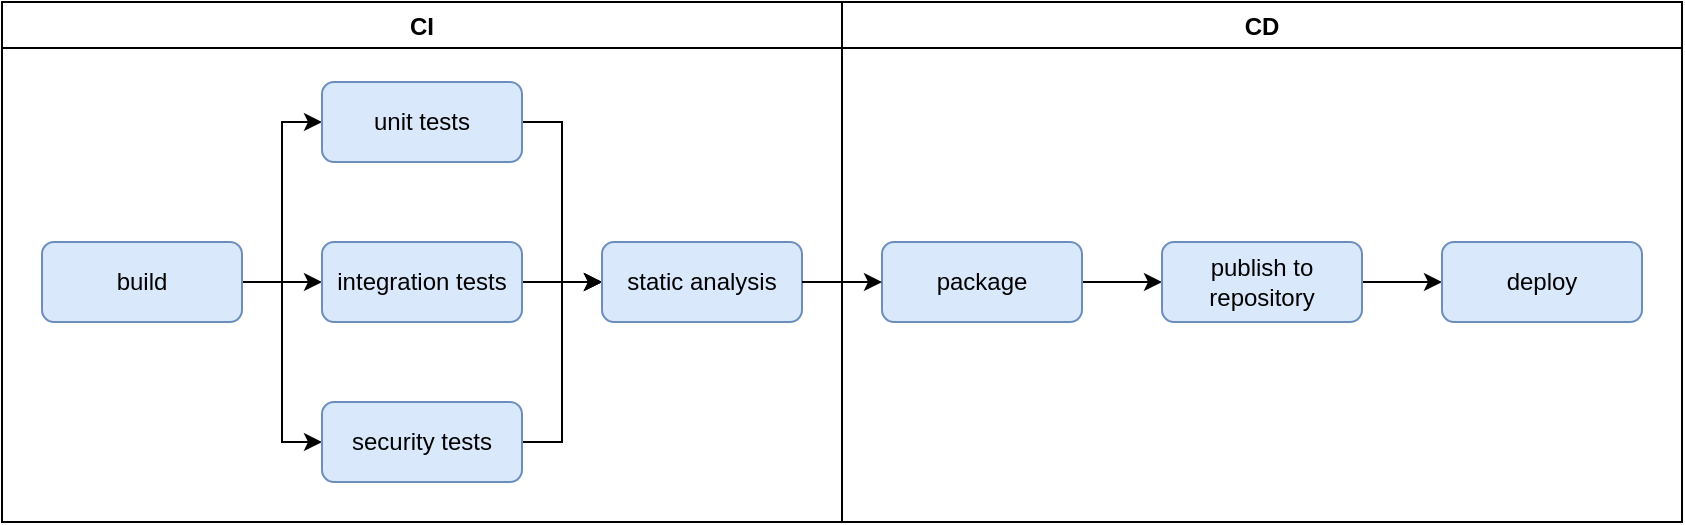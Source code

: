 <mxfile version="15.8.4" type="device" pages="2"><diagram id="resW1_ervnSOKB62Cbie" name="ci-cd"><mxGraphModel dx="770" dy="519" grid="1" gridSize="10" guides="1" tooltips="1" connect="1" arrows="1" fold="1" page="1" pageScale="1" pageWidth="850" pageHeight="1100" math="0" shadow="0"><root><mxCell id="0"/><mxCell id="1" parent="0"/><mxCell id="SRF5g2Oeex7PRuvAwB0O-1" value="CI" style="swimlane;" parent="1" vertex="1"><mxGeometry x="40" y="40" width="420" height="260" as="geometry"/></mxCell><mxCell id="SRF5g2Oeex7PRuvAwB0O-8" style="rounded=0;orthogonalLoop=1;jettySize=auto;html=1;edgeStyle=orthogonalEdgeStyle;" parent="SRF5g2Oeex7PRuvAwB0O-1" source="SRF5g2Oeex7PRuvAwB0O-2" target="SRF5g2Oeex7PRuvAwB0O-3" edge="1"><mxGeometry relative="1" as="geometry"><Array as="points"><mxPoint x="140" y="140"/><mxPoint x="140" y="60"/></Array></mxGeometry></mxCell><mxCell id="SRF5g2Oeex7PRuvAwB0O-9" style="edgeStyle=orthogonalEdgeStyle;rounded=0;orthogonalLoop=1;jettySize=auto;html=1;" parent="SRF5g2Oeex7PRuvAwB0O-1" source="SRF5g2Oeex7PRuvAwB0O-2" target="SRF5g2Oeex7PRuvAwB0O-4" edge="1"><mxGeometry relative="1" as="geometry"/></mxCell><mxCell id="SRF5g2Oeex7PRuvAwB0O-10" style="edgeStyle=orthogonalEdgeStyle;rounded=0;orthogonalLoop=1;jettySize=auto;html=1;" parent="SRF5g2Oeex7PRuvAwB0O-1" source="SRF5g2Oeex7PRuvAwB0O-2" target="SRF5g2Oeex7PRuvAwB0O-6" edge="1"><mxGeometry relative="1" as="geometry"><Array as="points"><mxPoint x="140" y="140"/><mxPoint x="140" y="220"/></Array></mxGeometry></mxCell><mxCell id="SRF5g2Oeex7PRuvAwB0O-2" value="build" style="rounded=1;whiteSpace=wrap;html=1;fillColor=#dae8fc;strokeColor=#6c8ebf;" parent="SRF5g2Oeex7PRuvAwB0O-1" vertex="1"><mxGeometry x="20" y="120" width="100" height="40" as="geometry"/></mxCell><mxCell id="SRF5g2Oeex7PRuvAwB0O-11" style="edgeStyle=orthogonalEdgeStyle;rounded=0;orthogonalLoop=1;jettySize=auto;html=1;" parent="SRF5g2Oeex7PRuvAwB0O-1" source="SRF5g2Oeex7PRuvAwB0O-3" target="SRF5g2Oeex7PRuvAwB0O-7" edge="1"><mxGeometry relative="1" as="geometry"><Array as="points"><mxPoint x="280" y="60"/><mxPoint x="280" y="140"/></Array></mxGeometry></mxCell><mxCell id="SRF5g2Oeex7PRuvAwB0O-3" value="unit tests" style="rounded=1;whiteSpace=wrap;html=1;fillColor=#dae8fc;strokeColor=#6c8ebf;" parent="SRF5g2Oeex7PRuvAwB0O-1" vertex="1"><mxGeometry x="160" y="40" width="100" height="40" as="geometry"/></mxCell><mxCell id="SRF5g2Oeex7PRuvAwB0O-12" style="edgeStyle=orthogonalEdgeStyle;rounded=0;orthogonalLoop=1;jettySize=auto;html=1;" parent="SRF5g2Oeex7PRuvAwB0O-1" source="SRF5g2Oeex7PRuvAwB0O-4" target="SRF5g2Oeex7PRuvAwB0O-7" edge="1"><mxGeometry relative="1" as="geometry"/></mxCell><mxCell id="SRF5g2Oeex7PRuvAwB0O-4" value="integration tests" style="rounded=1;whiteSpace=wrap;html=1;fillColor=#dae8fc;strokeColor=#6c8ebf;" parent="SRF5g2Oeex7PRuvAwB0O-1" vertex="1"><mxGeometry x="160" y="120" width="100" height="40" as="geometry"/></mxCell><mxCell id="SRF5g2Oeex7PRuvAwB0O-13" style="edgeStyle=orthogonalEdgeStyle;rounded=0;orthogonalLoop=1;jettySize=auto;html=1;" parent="SRF5g2Oeex7PRuvAwB0O-1" source="SRF5g2Oeex7PRuvAwB0O-6" target="SRF5g2Oeex7PRuvAwB0O-7" edge="1"><mxGeometry relative="1" as="geometry"><Array as="points"><mxPoint x="280" y="220"/><mxPoint x="280" y="140"/></Array></mxGeometry></mxCell><mxCell id="SRF5g2Oeex7PRuvAwB0O-6" value="security tests" style="rounded=1;whiteSpace=wrap;html=1;fillColor=#dae8fc;strokeColor=#6c8ebf;" parent="SRF5g2Oeex7PRuvAwB0O-1" vertex="1"><mxGeometry x="160" y="200" width="100" height="40" as="geometry"/></mxCell><mxCell id="SRF5g2Oeex7PRuvAwB0O-7" value="static analysis" style="rounded=1;whiteSpace=wrap;html=1;fillColor=#dae8fc;strokeColor=#6c8ebf;" parent="SRF5g2Oeex7PRuvAwB0O-1" vertex="1"><mxGeometry x="300" y="120" width="100" height="40" as="geometry"/></mxCell><mxCell id="SRF5g2Oeex7PRuvAwB0O-14" value="CD" style="swimlane;" parent="1" vertex="1"><mxGeometry x="460" y="40" width="420" height="260" as="geometry"/></mxCell><mxCell id="SRF5g2Oeex7PRuvAwB0O-16" style="edgeStyle=orthogonalEdgeStyle;rounded=0;orthogonalLoop=1;jettySize=auto;html=1;" parent="SRF5g2Oeex7PRuvAwB0O-14" source="SRF5g2Oeex7PRuvAwB0O-18" target="SRF5g2Oeex7PRuvAwB0O-22" edge="1"><mxGeometry relative="1" as="geometry"/></mxCell><mxCell id="SRF5g2Oeex7PRuvAwB0O-18" value="package" style="rounded=1;whiteSpace=wrap;html=1;fillColor=#dae8fc;strokeColor=#6c8ebf;" parent="SRF5g2Oeex7PRuvAwB0O-14" vertex="1"><mxGeometry x="20" y="120" width="100" height="40" as="geometry"/></mxCell><mxCell id="SRF5g2Oeex7PRuvAwB0O-21" style="edgeStyle=orthogonalEdgeStyle;rounded=0;orthogonalLoop=1;jettySize=auto;html=1;" parent="SRF5g2Oeex7PRuvAwB0O-14" source="SRF5g2Oeex7PRuvAwB0O-22" target="SRF5g2Oeex7PRuvAwB0O-25" edge="1"><mxGeometry relative="1" as="geometry"/></mxCell><mxCell id="SRF5g2Oeex7PRuvAwB0O-22" value="publish to repository" style="rounded=1;whiteSpace=wrap;html=1;fillColor=#dae8fc;strokeColor=#6c8ebf;" parent="SRF5g2Oeex7PRuvAwB0O-14" vertex="1"><mxGeometry x="160" y="120" width="100" height="40" as="geometry"/></mxCell><mxCell id="SRF5g2Oeex7PRuvAwB0O-25" value="deploy" style="rounded=1;whiteSpace=wrap;html=1;fillColor=#dae8fc;strokeColor=#6c8ebf;" parent="SRF5g2Oeex7PRuvAwB0O-14" vertex="1"><mxGeometry x="300" y="120" width="100" height="40" as="geometry"/></mxCell><mxCell id="SRF5g2Oeex7PRuvAwB0O-26" style="edgeStyle=orthogonalEdgeStyle;rounded=0;orthogonalLoop=1;jettySize=auto;html=1;" parent="1" source="SRF5g2Oeex7PRuvAwB0O-7" target="SRF5g2Oeex7PRuvAwB0O-18" edge="1"><mxGeometry relative="1" as="geometry"/></mxCell></root></mxGraphModel></diagram><diagram id="iCcyd5DsnoPboYT650WU" name="branches"><mxGraphModel dx="770" dy="519" grid="1" gridSize="10" guides="1" tooltips="1" connect="1" arrows="1" fold="1" page="1" pageScale="1" pageWidth="850" pageHeight="1100" math="0" shadow="0"><root><mxCell id="h7oCO9o6krL8PgiFIC80-0"/><mxCell id="h7oCO9o6krL8PgiFIC80-1" parent="h7oCO9o6krL8PgiFIC80-0"/><mxCell id="M7mb7Vq1C9UuX0na6IYL-8" value="branch == [main||develop||staging]" style="rounded=0;whiteSpace=wrap;html=1;fillColor=#ffe6cc;strokeColor=#d79b00;verticalAlign=bottom;" parent="h7oCO9o6krL8PgiFIC80-1" vertex="1"><mxGeometry x="460" y="60" width="420" height="260" as="geometry"/></mxCell><mxCell id="M7mb7Vq1C9UuX0na6IYL-7" value="all branches" style="rounded=0;whiteSpace=wrap;html=1;fillColor=#d5e8d4;strokeColor=#82b366;verticalAlign=bottom;" parent="h7oCO9o6krL8PgiFIC80-1" vertex="1"><mxGeometry x="40" y="60" width="420" height="260" as="geometry"/></mxCell><mxCell id="mB2GJo4zVS88dvYYZXy4-4" value="build" style="rounded=1;whiteSpace=wrap;html=1;fillColor=#dae8fc;strokeColor=#6c8ebf;" parent="h7oCO9o6krL8PgiFIC80-1" vertex="1"><mxGeometry x="60" y="160" width="100" height="40" as="geometry"/></mxCell><mxCell id="mB2GJo4zVS88dvYYZXy4-6" value="unit tests" style="rounded=1;whiteSpace=wrap;html=1;fillColor=#dae8fc;strokeColor=#6c8ebf;" parent="h7oCO9o6krL8PgiFIC80-1" vertex="1"><mxGeometry x="200" y="80" width="100" height="40" as="geometry"/></mxCell><mxCell id="mB2GJo4zVS88dvYYZXy4-8" value="integration tests" style="rounded=1;whiteSpace=wrap;html=1;fillColor=#dae8fc;strokeColor=#6c8ebf;" parent="h7oCO9o6krL8PgiFIC80-1" vertex="1"><mxGeometry x="200" y="160" width="100" height="40" as="geometry"/></mxCell><mxCell id="mB2GJo4zVS88dvYYZXy4-10" value="security tests" style="rounded=1;whiteSpace=wrap;html=1;fillColor=#dae8fc;strokeColor=#6c8ebf;" parent="h7oCO9o6krL8PgiFIC80-1" vertex="1"><mxGeometry x="200" y="240" width="100" height="40" as="geometry"/></mxCell><mxCell id="mB2GJo4zVS88dvYYZXy4-11" value="static analysis" style="rounded=1;whiteSpace=wrap;html=1;fillColor=#dae8fc;strokeColor=#6c8ebf;" parent="h7oCO9o6krL8PgiFIC80-1" vertex="1"><mxGeometry x="340" y="160" width="100" height="40" as="geometry"/></mxCell><mxCell id="M7mb7Vq1C9UuX0na6IYL-2" value="package" style="rounded=1;whiteSpace=wrap;html=1;fillColor=#dae8fc;strokeColor=#6c8ebf;" parent="h7oCO9o6krL8PgiFIC80-1" vertex="1"><mxGeometry x="480" y="160" width="100" height="40" as="geometry"/></mxCell><mxCell id="M7mb7Vq1C9UuX0na6IYL-4" value="publish to repository" style="rounded=1;whiteSpace=wrap;html=1;fillColor=#dae8fc;strokeColor=#6c8ebf;" parent="h7oCO9o6krL8PgiFIC80-1" vertex="1"><mxGeometry x="620" y="160" width="100" height="40" as="geometry"/></mxCell><mxCell id="M7mb7Vq1C9UuX0na6IYL-5" value="deploy" style="rounded=1;whiteSpace=wrap;html=1;fillColor=#dae8fc;strokeColor=#6c8ebf;" parent="h7oCO9o6krL8PgiFIC80-1" vertex="1"><mxGeometry x="760" y="160" width="100" height="40" as="geometry"/></mxCell><mxCell id="mB2GJo4zVS88dvYYZXy4-1" style="rounded=0;orthogonalLoop=1;jettySize=auto;html=1;edgeStyle=orthogonalEdgeStyle;" parent="h7oCO9o6krL8PgiFIC80-1" source="mB2GJo4zVS88dvYYZXy4-4" target="mB2GJo4zVS88dvYYZXy4-6" edge="1"><mxGeometry relative="1" as="geometry"><Array as="points"><mxPoint x="180" y="180"/><mxPoint x="180" y="100"/></Array></mxGeometry></mxCell><mxCell id="mB2GJo4zVS88dvYYZXy4-2" style="edgeStyle=orthogonalEdgeStyle;rounded=0;orthogonalLoop=1;jettySize=auto;html=1;" parent="h7oCO9o6krL8PgiFIC80-1" source="mB2GJo4zVS88dvYYZXy4-4" target="mB2GJo4zVS88dvYYZXy4-8" edge="1"><mxGeometry relative="1" as="geometry"/></mxCell><mxCell id="mB2GJo4zVS88dvYYZXy4-3" style="edgeStyle=orthogonalEdgeStyle;rounded=0;orthogonalLoop=1;jettySize=auto;html=1;" parent="h7oCO9o6krL8PgiFIC80-1" source="mB2GJo4zVS88dvYYZXy4-4" target="mB2GJo4zVS88dvYYZXy4-10" edge="1"><mxGeometry relative="1" as="geometry"><Array as="points"><mxPoint x="180" y="180"/><mxPoint x="180" y="260"/></Array></mxGeometry></mxCell><mxCell id="mB2GJo4zVS88dvYYZXy4-5" style="edgeStyle=orthogonalEdgeStyle;rounded=0;orthogonalLoop=1;jettySize=auto;html=1;" parent="h7oCO9o6krL8PgiFIC80-1" source="mB2GJo4zVS88dvYYZXy4-6" target="mB2GJo4zVS88dvYYZXy4-11" edge="1"><mxGeometry relative="1" as="geometry"><Array as="points"><mxPoint x="320" y="100"/><mxPoint x="320" y="180"/></Array></mxGeometry></mxCell><mxCell id="mB2GJo4zVS88dvYYZXy4-7" style="edgeStyle=orthogonalEdgeStyle;rounded=0;orthogonalLoop=1;jettySize=auto;html=1;" parent="h7oCO9o6krL8PgiFIC80-1" source="mB2GJo4zVS88dvYYZXy4-8" target="mB2GJo4zVS88dvYYZXy4-11" edge="1"><mxGeometry relative="1" as="geometry"/></mxCell><mxCell id="mB2GJo4zVS88dvYYZXy4-9" style="edgeStyle=orthogonalEdgeStyle;rounded=0;orthogonalLoop=1;jettySize=auto;html=1;" parent="h7oCO9o6krL8PgiFIC80-1" source="mB2GJo4zVS88dvYYZXy4-10" target="mB2GJo4zVS88dvYYZXy4-11" edge="1"><mxGeometry relative="1" as="geometry"><Array as="points"><mxPoint x="320" y="260"/><mxPoint x="320" y="180"/></Array></mxGeometry></mxCell><mxCell id="M7mb7Vq1C9UuX0na6IYL-6" style="edgeStyle=orthogonalEdgeStyle;rounded=0;orthogonalLoop=1;jettySize=auto;html=1;" parent="h7oCO9o6krL8PgiFIC80-1" source="mB2GJo4zVS88dvYYZXy4-11" target="M7mb7Vq1C9UuX0na6IYL-2" edge="1"><mxGeometry relative="1" as="geometry"/></mxCell><mxCell id="M7mb7Vq1C9UuX0na6IYL-1" style="edgeStyle=orthogonalEdgeStyle;rounded=0;orthogonalLoop=1;jettySize=auto;html=1;" parent="h7oCO9o6krL8PgiFIC80-1" source="M7mb7Vq1C9UuX0na6IYL-2" target="M7mb7Vq1C9UuX0na6IYL-4" edge="1"><mxGeometry relative="1" as="geometry"/></mxCell><mxCell id="M7mb7Vq1C9UuX0na6IYL-3" style="edgeStyle=orthogonalEdgeStyle;rounded=0;orthogonalLoop=1;jettySize=auto;html=1;" parent="h7oCO9o6krL8PgiFIC80-1" source="M7mb7Vq1C9UuX0na6IYL-4" target="M7mb7Vq1C9UuX0na6IYL-5" edge="1"><mxGeometry relative="1" as="geometry"/></mxCell></root></mxGraphModel></diagram></mxfile>
